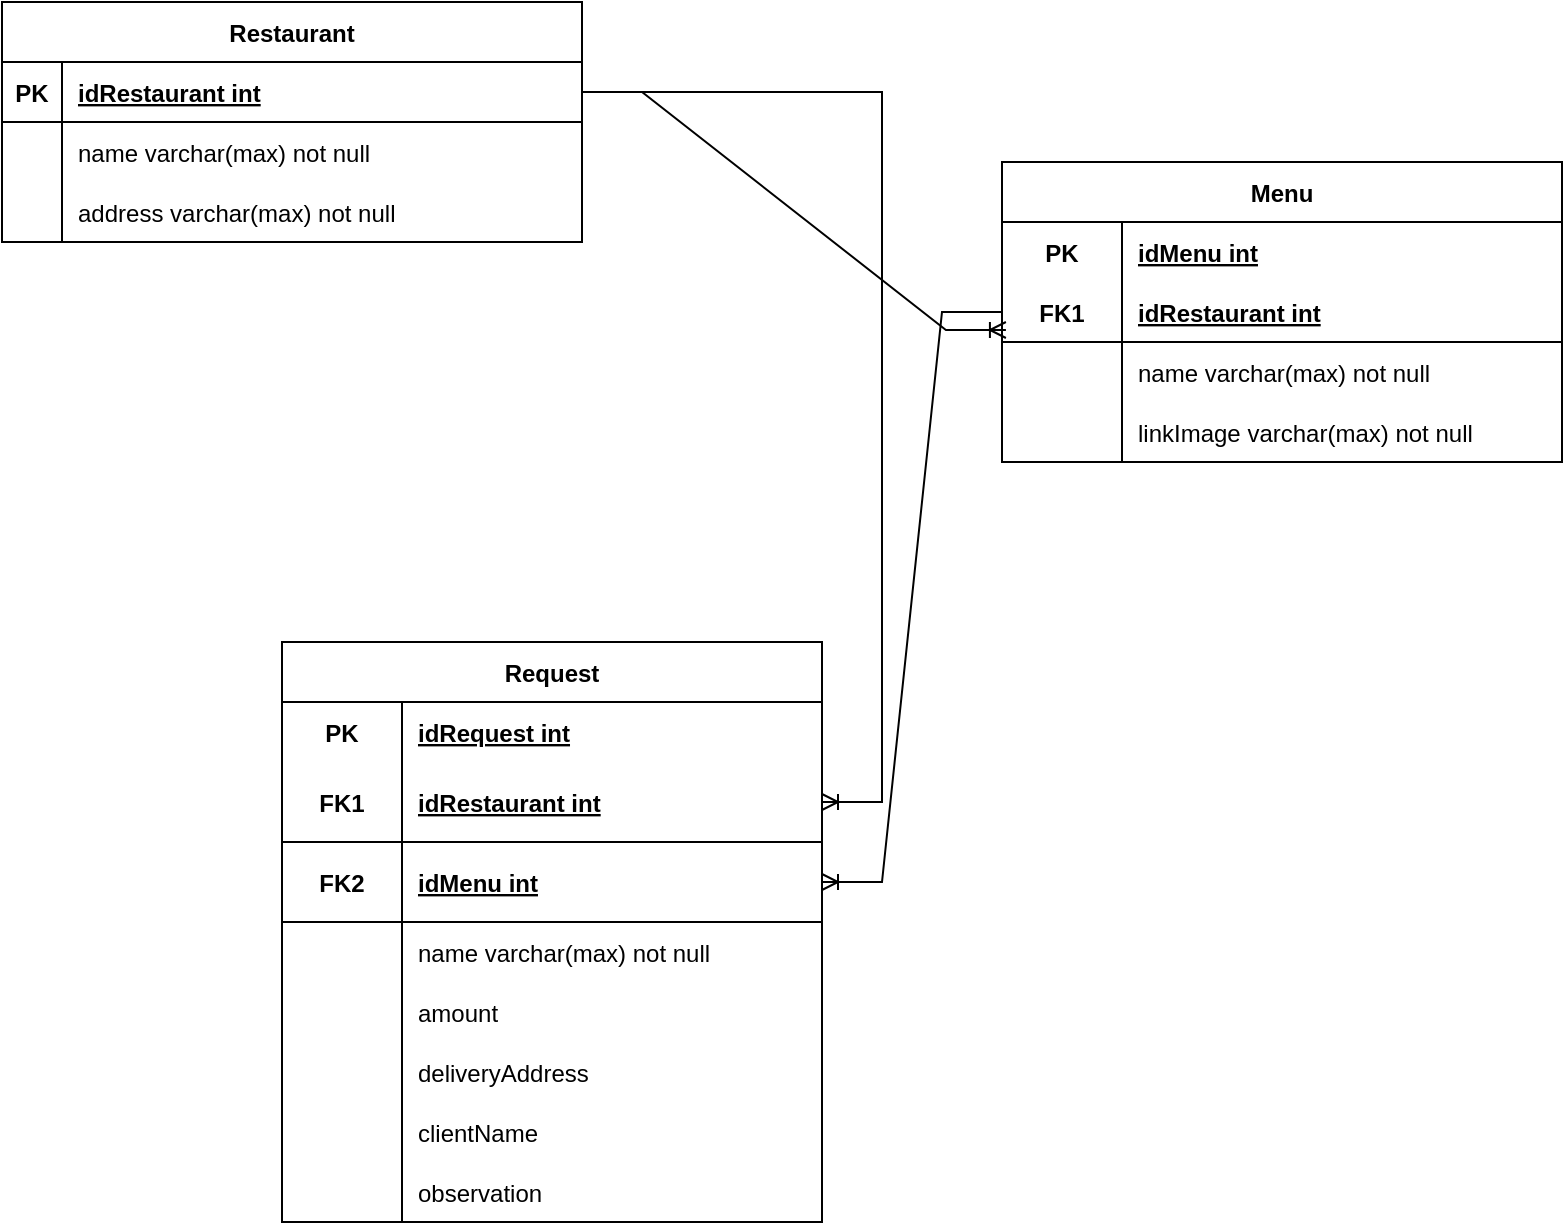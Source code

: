 <mxfile version="17.4.6"><diagram id="R2lEEEUBdFMjLlhIrx00" name="Page-1"><mxGraphModel dx="869" dy="921" grid="1" gridSize="10" guides="1" tooltips="1" connect="1" arrows="1" fold="1" page="1" pageScale="1" pageWidth="850" pageHeight="1100" math="0" shadow="0" extFonts="Permanent Marker^https://fonts.googleapis.com/css?family=Permanent+Marker"><root><mxCell id="0"/><mxCell id="1" parent="0"/><mxCell id="yNgzzCC2CxzcHNZ1vrei-6" value="Restaurant" style="shape=table;startSize=30;container=1;collapsible=1;childLayout=tableLayout;fixedRows=1;rowLines=0;fontStyle=1;align=center;resizeLast=1;" vertex="1" parent="1"><mxGeometry x="80" y="20" width="290" height="120" as="geometry"/></mxCell><mxCell id="yNgzzCC2CxzcHNZ1vrei-7" value="" style="shape=tableRow;horizontal=0;startSize=0;swimlaneHead=0;swimlaneBody=0;fillColor=none;collapsible=0;dropTarget=0;points=[[0,0.5],[1,0.5]];portConstraint=eastwest;top=0;left=0;right=0;bottom=1;" vertex="1" parent="yNgzzCC2CxzcHNZ1vrei-6"><mxGeometry y="30" width="290" height="30" as="geometry"/></mxCell><mxCell id="yNgzzCC2CxzcHNZ1vrei-8" value="PK" style="shape=partialRectangle;connectable=0;fillColor=none;top=0;left=0;bottom=0;right=0;fontStyle=1;overflow=hidden;" vertex="1" parent="yNgzzCC2CxzcHNZ1vrei-7"><mxGeometry width="30" height="30" as="geometry"><mxRectangle width="30" height="30" as="alternateBounds"/></mxGeometry></mxCell><mxCell id="yNgzzCC2CxzcHNZ1vrei-9" value="idRestaurant int" style="shape=partialRectangle;connectable=0;fillColor=none;top=0;left=0;bottom=0;right=0;align=left;spacingLeft=6;fontStyle=5;overflow=hidden;" vertex="1" parent="yNgzzCC2CxzcHNZ1vrei-7"><mxGeometry x="30" width="260" height="30" as="geometry"><mxRectangle width="260" height="30" as="alternateBounds"/></mxGeometry></mxCell><mxCell id="yNgzzCC2CxzcHNZ1vrei-10" value="" style="shape=tableRow;horizontal=0;startSize=0;swimlaneHead=0;swimlaneBody=0;fillColor=none;collapsible=0;dropTarget=0;points=[[0,0.5],[1,0.5]];portConstraint=eastwest;top=0;left=0;right=0;bottom=0;" vertex="1" parent="yNgzzCC2CxzcHNZ1vrei-6"><mxGeometry y="60" width="290" height="30" as="geometry"/></mxCell><mxCell id="yNgzzCC2CxzcHNZ1vrei-11" value="" style="shape=partialRectangle;connectable=0;fillColor=none;top=0;left=0;bottom=0;right=0;editable=1;overflow=hidden;" vertex="1" parent="yNgzzCC2CxzcHNZ1vrei-10"><mxGeometry width="30" height="30" as="geometry"><mxRectangle width="30" height="30" as="alternateBounds"/></mxGeometry></mxCell><mxCell id="yNgzzCC2CxzcHNZ1vrei-12" value="name varchar(max) not null" style="shape=partialRectangle;connectable=0;fillColor=none;top=0;left=0;bottom=0;right=0;align=left;spacingLeft=6;overflow=hidden;" vertex="1" parent="yNgzzCC2CxzcHNZ1vrei-10"><mxGeometry x="30" width="260" height="30" as="geometry"><mxRectangle width="260" height="30" as="alternateBounds"/></mxGeometry></mxCell><mxCell id="yNgzzCC2CxzcHNZ1vrei-13" value="" style="shape=tableRow;horizontal=0;startSize=0;swimlaneHead=0;swimlaneBody=0;fillColor=none;collapsible=0;dropTarget=0;points=[[0,0.5],[1,0.5]];portConstraint=eastwest;top=0;left=0;right=0;bottom=0;" vertex="1" parent="yNgzzCC2CxzcHNZ1vrei-6"><mxGeometry y="90" width="290" height="30" as="geometry"/></mxCell><mxCell id="yNgzzCC2CxzcHNZ1vrei-14" value="" style="shape=partialRectangle;connectable=0;fillColor=none;top=0;left=0;bottom=0;right=0;editable=1;overflow=hidden;" vertex="1" parent="yNgzzCC2CxzcHNZ1vrei-13"><mxGeometry width="30" height="30" as="geometry"><mxRectangle width="30" height="30" as="alternateBounds"/></mxGeometry></mxCell><mxCell id="yNgzzCC2CxzcHNZ1vrei-15" value="address varchar(max) not null" style="shape=partialRectangle;connectable=0;fillColor=none;top=0;left=0;bottom=0;right=0;align=left;spacingLeft=6;overflow=hidden;" vertex="1" parent="yNgzzCC2CxzcHNZ1vrei-13"><mxGeometry x="30" width="260" height="30" as="geometry"><mxRectangle width="260" height="30" as="alternateBounds"/></mxGeometry></mxCell><mxCell id="yNgzzCC2CxzcHNZ1vrei-19" value="Menu" style="shape=table;startSize=30;container=1;collapsible=1;childLayout=tableLayout;fixedRows=1;rowLines=0;fontStyle=1;align=center;resizeLast=1;" vertex="1" parent="1"><mxGeometry x="580" y="100" width="280" height="150" as="geometry"/></mxCell><mxCell id="yNgzzCC2CxzcHNZ1vrei-20" value="" style="shape=tableRow;horizontal=0;startSize=0;swimlaneHead=0;swimlaneBody=0;fillColor=none;collapsible=0;dropTarget=0;points=[[0,0.5],[1,0.5]];portConstraint=eastwest;top=0;left=0;right=0;bottom=0;" vertex="1" parent="yNgzzCC2CxzcHNZ1vrei-19"><mxGeometry y="30" width="280" height="30" as="geometry"/></mxCell><mxCell id="yNgzzCC2CxzcHNZ1vrei-21" value="PK" style="shape=partialRectangle;connectable=0;fillColor=none;top=0;left=0;bottom=0;right=0;fontStyle=1;overflow=hidden;" vertex="1" parent="yNgzzCC2CxzcHNZ1vrei-20"><mxGeometry width="60" height="30" as="geometry"><mxRectangle width="60" height="30" as="alternateBounds"/></mxGeometry></mxCell><mxCell id="yNgzzCC2CxzcHNZ1vrei-22" value="idMenu int" style="shape=partialRectangle;connectable=0;fillColor=none;top=0;left=0;bottom=0;right=0;align=left;spacingLeft=6;fontStyle=5;overflow=hidden;" vertex="1" parent="yNgzzCC2CxzcHNZ1vrei-20"><mxGeometry x="60" width="220" height="30" as="geometry"><mxRectangle width="220" height="30" as="alternateBounds"/></mxGeometry></mxCell><mxCell id="yNgzzCC2CxzcHNZ1vrei-23" value="" style="shape=tableRow;horizontal=0;startSize=0;swimlaneHead=0;swimlaneBody=0;fillColor=none;collapsible=0;dropTarget=0;points=[[0,0.5],[1,0.5]];portConstraint=eastwest;top=0;left=0;right=0;bottom=1;" vertex="1" parent="yNgzzCC2CxzcHNZ1vrei-19"><mxGeometry y="60" width="280" height="30" as="geometry"/></mxCell><mxCell id="yNgzzCC2CxzcHNZ1vrei-24" value="FK1" style="shape=partialRectangle;connectable=0;fillColor=none;top=0;left=0;bottom=0;right=0;fontStyle=1;overflow=hidden;" vertex="1" parent="yNgzzCC2CxzcHNZ1vrei-23"><mxGeometry width="60" height="30" as="geometry"><mxRectangle width="60" height="30" as="alternateBounds"/></mxGeometry></mxCell><mxCell id="yNgzzCC2CxzcHNZ1vrei-25" value="idRestaurant int" style="shape=partialRectangle;connectable=0;fillColor=none;top=0;left=0;bottom=0;right=0;align=left;spacingLeft=6;fontStyle=5;overflow=hidden;" vertex="1" parent="yNgzzCC2CxzcHNZ1vrei-23"><mxGeometry x="60" width="220" height="30" as="geometry"><mxRectangle width="220" height="30" as="alternateBounds"/></mxGeometry></mxCell><mxCell id="yNgzzCC2CxzcHNZ1vrei-26" value="" style="shape=tableRow;horizontal=0;startSize=0;swimlaneHead=0;swimlaneBody=0;fillColor=none;collapsible=0;dropTarget=0;points=[[0,0.5],[1,0.5]];portConstraint=eastwest;top=0;left=0;right=0;bottom=0;" vertex="1" parent="yNgzzCC2CxzcHNZ1vrei-19"><mxGeometry y="90" width="280" height="30" as="geometry"/></mxCell><mxCell id="yNgzzCC2CxzcHNZ1vrei-27" value="" style="shape=partialRectangle;connectable=0;fillColor=none;top=0;left=0;bottom=0;right=0;editable=1;overflow=hidden;" vertex="1" parent="yNgzzCC2CxzcHNZ1vrei-26"><mxGeometry width="60" height="30" as="geometry"><mxRectangle width="60" height="30" as="alternateBounds"/></mxGeometry></mxCell><mxCell id="yNgzzCC2CxzcHNZ1vrei-28" value="name varchar(max) not null" style="shape=partialRectangle;connectable=0;fillColor=none;top=0;left=0;bottom=0;right=0;align=left;spacingLeft=6;overflow=hidden;" vertex="1" parent="yNgzzCC2CxzcHNZ1vrei-26"><mxGeometry x="60" width="220" height="30" as="geometry"><mxRectangle width="220" height="30" as="alternateBounds"/></mxGeometry></mxCell><mxCell id="yNgzzCC2CxzcHNZ1vrei-29" value="" style="shape=tableRow;horizontal=0;startSize=0;swimlaneHead=0;swimlaneBody=0;fillColor=none;collapsible=0;dropTarget=0;points=[[0,0.5],[1,0.5]];portConstraint=eastwest;top=0;left=0;right=0;bottom=0;" vertex="1" parent="yNgzzCC2CxzcHNZ1vrei-19"><mxGeometry y="120" width="280" height="30" as="geometry"/></mxCell><mxCell id="yNgzzCC2CxzcHNZ1vrei-30" value="" style="shape=partialRectangle;connectable=0;fillColor=none;top=0;left=0;bottom=0;right=0;editable=1;overflow=hidden;" vertex="1" parent="yNgzzCC2CxzcHNZ1vrei-29"><mxGeometry width="60" height="30" as="geometry"><mxRectangle width="60" height="30" as="alternateBounds"/></mxGeometry></mxCell><mxCell id="yNgzzCC2CxzcHNZ1vrei-31" value="linkImage varchar(max) not null" style="shape=partialRectangle;connectable=0;fillColor=none;top=0;left=0;bottom=0;right=0;align=left;spacingLeft=6;overflow=hidden;" vertex="1" parent="yNgzzCC2CxzcHNZ1vrei-29"><mxGeometry x="60" width="220" height="30" as="geometry"><mxRectangle width="220" height="30" as="alternateBounds"/></mxGeometry></mxCell><object label="Request" czx="" id="yNgzzCC2CxzcHNZ1vrei-32"><mxCell style="shape=table;startSize=30;container=1;collapsible=1;childLayout=tableLayout;fixedRows=1;rowLines=0;fontStyle=1;align=center;resizeLast=1;" vertex="1" parent="1"><mxGeometry x="220" y="340" width="270" height="290" as="geometry"/></mxCell></object><mxCell id="yNgzzCC2CxzcHNZ1vrei-33" value="" style="shape=tableRow;horizontal=0;startSize=0;swimlaneHead=0;swimlaneBody=0;fillColor=none;collapsible=0;dropTarget=0;points=[[0,0.5],[1,0.5]];portConstraint=eastwest;top=0;left=0;right=0;bottom=0;" vertex="1" parent="yNgzzCC2CxzcHNZ1vrei-32"><mxGeometry y="30" width="270" height="30" as="geometry"/></mxCell><mxCell id="yNgzzCC2CxzcHNZ1vrei-34" value="PK" style="shape=partialRectangle;connectable=0;fillColor=none;top=0;left=0;bottom=0;right=0;fontStyle=1;overflow=hidden;" vertex="1" parent="yNgzzCC2CxzcHNZ1vrei-33"><mxGeometry width="60" height="30" as="geometry"><mxRectangle width="60" height="30" as="alternateBounds"/></mxGeometry></mxCell><mxCell id="yNgzzCC2CxzcHNZ1vrei-35" value="idRequest int" style="shape=partialRectangle;connectable=0;fillColor=none;top=0;left=0;bottom=0;right=0;align=left;spacingLeft=6;fontStyle=5;overflow=hidden;" vertex="1" parent="yNgzzCC2CxzcHNZ1vrei-33"><mxGeometry x="60" width="210" height="30" as="geometry"><mxRectangle width="210" height="30" as="alternateBounds"/></mxGeometry></mxCell><mxCell id="yNgzzCC2CxzcHNZ1vrei-36" value="" style="shape=tableRow;horizontal=0;startSize=0;swimlaneHead=0;swimlaneBody=0;fillColor=none;collapsible=0;dropTarget=0;points=[[0,0.5],[1,0.5]];portConstraint=eastwest;top=0;left=0;right=0;bottom=1;" vertex="1" parent="yNgzzCC2CxzcHNZ1vrei-32"><mxGeometry y="60" width="270" height="40" as="geometry"/></mxCell><mxCell id="yNgzzCC2CxzcHNZ1vrei-37" value="FK1" style="shape=partialRectangle;connectable=0;fillColor=none;top=0;left=0;bottom=0;right=0;fontStyle=1;overflow=hidden;dashed=1;dashPattern=1 4;" vertex="1" parent="yNgzzCC2CxzcHNZ1vrei-36"><mxGeometry width="60" height="40" as="geometry"><mxRectangle width="60" height="40" as="alternateBounds"/></mxGeometry></mxCell><mxCell id="yNgzzCC2CxzcHNZ1vrei-38" value="idRestaurant int" style="shape=partialRectangle;connectable=0;fillColor=none;top=0;left=0;bottom=0;right=0;align=left;spacingLeft=6;fontStyle=5;overflow=hidden;dashed=1;dashPattern=1 4;" vertex="1" parent="yNgzzCC2CxzcHNZ1vrei-36"><mxGeometry x="60" width="210" height="40" as="geometry"><mxRectangle width="210" height="40" as="alternateBounds"/></mxGeometry></mxCell><mxCell id="yNgzzCC2CxzcHNZ1vrei-70" value="" style="shape=tableRow;horizontal=0;startSize=0;swimlaneHead=0;swimlaneBody=0;fillColor=none;collapsible=0;dropTarget=0;points=[[0,0.5],[1,0.5]];portConstraint=eastwest;top=0;left=0;right=0;bottom=1;" vertex="1" parent="yNgzzCC2CxzcHNZ1vrei-32"><mxGeometry y="100" width="270" height="40" as="geometry"/></mxCell><mxCell id="yNgzzCC2CxzcHNZ1vrei-71" value="FK2" style="shape=partialRectangle;connectable=0;fillColor=none;top=0;left=0;bottom=0;right=0;fontStyle=1;overflow=hidden;" vertex="1" parent="yNgzzCC2CxzcHNZ1vrei-70"><mxGeometry width="60" height="40" as="geometry"><mxRectangle width="60" height="40" as="alternateBounds"/></mxGeometry></mxCell><mxCell id="yNgzzCC2CxzcHNZ1vrei-72" value="idMenu int" style="shape=partialRectangle;connectable=0;fillColor=none;top=0;left=0;bottom=0;right=0;align=left;spacingLeft=6;fontStyle=5;overflow=hidden;" vertex="1" parent="yNgzzCC2CxzcHNZ1vrei-70"><mxGeometry x="60" width="210" height="40" as="geometry"><mxRectangle width="210" height="40" as="alternateBounds"/></mxGeometry></mxCell><mxCell id="yNgzzCC2CxzcHNZ1vrei-39" value="" style="shape=tableRow;horizontal=0;startSize=0;swimlaneHead=0;swimlaneBody=0;fillColor=none;collapsible=0;dropTarget=0;points=[[0,0.5],[1,0.5]];portConstraint=eastwest;top=0;left=0;right=0;bottom=0;" vertex="1" parent="yNgzzCC2CxzcHNZ1vrei-32"><mxGeometry y="140" width="270" height="30" as="geometry"/></mxCell><mxCell id="yNgzzCC2CxzcHNZ1vrei-40" value="" style="shape=partialRectangle;connectable=0;fillColor=none;top=0;left=0;bottom=0;right=0;editable=1;overflow=hidden;" vertex="1" parent="yNgzzCC2CxzcHNZ1vrei-39"><mxGeometry width="60" height="30" as="geometry"><mxRectangle width="60" height="30" as="alternateBounds"/></mxGeometry></mxCell><mxCell id="yNgzzCC2CxzcHNZ1vrei-41" value="name varchar(max) not null" style="shape=partialRectangle;connectable=0;fillColor=none;top=0;left=0;bottom=0;right=0;align=left;spacingLeft=6;overflow=hidden;" vertex="1" parent="yNgzzCC2CxzcHNZ1vrei-39"><mxGeometry x="60" width="210" height="30" as="geometry"><mxRectangle width="210" height="30" as="alternateBounds"/></mxGeometry></mxCell><mxCell id="yNgzzCC2CxzcHNZ1vrei-42" value="" style="shape=tableRow;horizontal=0;startSize=0;swimlaneHead=0;swimlaneBody=0;fillColor=none;collapsible=0;dropTarget=0;points=[[0,0.5],[1,0.5]];portConstraint=eastwest;top=0;left=0;right=0;bottom=0;" vertex="1" parent="yNgzzCC2CxzcHNZ1vrei-32"><mxGeometry y="170" width="270" height="30" as="geometry"/></mxCell><mxCell id="yNgzzCC2CxzcHNZ1vrei-43" value="" style="shape=partialRectangle;connectable=0;fillColor=none;top=0;left=0;bottom=0;right=0;editable=1;overflow=hidden;" vertex="1" parent="yNgzzCC2CxzcHNZ1vrei-42"><mxGeometry width="60" height="30" as="geometry"><mxRectangle width="60" height="30" as="alternateBounds"/></mxGeometry></mxCell><mxCell id="yNgzzCC2CxzcHNZ1vrei-44" value="amount" style="shape=partialRectangle;connectable=0;fillColor=none;top=0;left=0;bottom=0;right=0;align=left;spacingLeft=6;overflow=hidden;" vertex="1" parent="yNgzzCC2CxzcHNZ1vrei-42"><mxGeometry x="60" width="210" height="30" as="geometry"><mxRectangle width="210" height="30" as="alternateBounds"/></mxGeometry></mxCell><mxCell id="yNgzzCC2CxzcHNZ1vrei-73" value="" style="shape=tableRow;horizontal=0;startSize=0;swimlaneHead=0;swimlaneBody=0;fillColor=none;collapsible=0;dropTarget=0;points=[[0,0.5],[1,0.5]];portConstraint=eastwest;top=0;left=0;right=0;bottom=0;" vertex="1" parent="yNgzzCC2CxzcHNZ1vrei-32"><mxGeometry y="200" width="270" height="30" as="geometry"/></mxCell><mxCell id="yNgzzCC2CxzcHNZ1vrei-74" value="" style="shape=partialRectangle;connectable=0;fillColor=none;top=0;left=0;bottom=0;right=0;editable=1;overflow=hidden;" vertex="1" parent="yNgzzCC2CxzcHNZ1vrei-73"><mxGeometry width="60" height="30" as="geometry"><mxRectangle width="60" height="30" as="alternateBounds"/></mxGeometry></mxCell><mxCell id="yNgzzCC2CxzcHNZ1vrei-75" value="deliveryAddress" style="shape=partialRectangle;connectable=0;fillColor=none;top=0;left=0;bottom=0;right=0;align=left;spacingLeft=6;overflow=hidden;" vertex="1" parent="yNgzzCC2CxzcHNZ1vrei-73"><mxGeometry x="60" width="210" height="30" as="geometry"><mxRectangle width="210" height="30" as="alternateBounds"/></mxGeometry></mxCell><mxCell id="yNgzzCC2CxzcHNZ1vrei-95" value="" style="shape=tableRow;horizontal=0;startSize=0;swimlaneHead=0;swimlaneBody=0;fillColor=none;collapsible=0;dropTarget=0;points=[[0,0.5],[1,0.5]];portConstraint=eastwest;top=0;left=0;right=0;bottom=0;" vertex="1" parent="yNgzzCC2CxzcHNZ1vrei-32"><mxGeometry y="230" width="270" height="30" as="geometry"/></mxCell><mxCell id="yNgzzCC2CxzcHNZ1vrei-96" value="" style="shape=partialRectangle;connectable=0;fillColor=none;top=0;left=0;bottom=0;right=0;editable=1;overflow=hidden;" vertex="1" parent="yNgzzCC2CxzcHNZ1vrei-95"><mxGeometry width="60" height="30" as="geometry"><mxRectangle width="60" height="30" as="alternateBounds"/></mxGeometry></mxCell><mxCell id="yNgzzCC2CxzcHNZ1vrei-97" value="clientName" style="shape=partialRectangle;connectable=0;fillColor=none;top=0;left=0;bottom=0;right=0;align=left;spacingLeft=6;overflow=hidden;" vertex="1" parent="yNgzzCC2CxzcHNZ1vrei-95"><mxGeometry x="60" width="210" height="30" as="geometry"><mxRectangle width="210" height="30" as="alternateBounds"/></mxGeometry></mxCell><mxCell id="yNgzzCC2CxzcHNZ1vrei-98" value="" style="shape=tableRow;horizontal=0;startSize=0;swimlaneHead=0;swimlaneBody=0;fillColor=none;collapsible=0;dropTarget=0;points=[[0,0.5],[1,0.5]];portConstraint=eastwest;top=0;left=0;right=0;bottom=0;" vertex="1" parent="yNgzzCC2CxzcHNZ1vrei-32"><mxGeometry y="260" width="270" height="30" as="geometry"/></mxCell><mxCell id="yNgzzCC2CxzcHNZ1vrei-99" value="" style="shape=partialRectangle;connectable=0;fillColor=none;top=0;left=0;bottom=0;right=0;editable=1;overflow=hidden;" vertex="1" parent="yNgzzCC2CxzcHNZ1vrei-98"><mxGeometry width="60" height="30" as="geometry"><mxRectangle width="60" height="30" as="alternateBounds"/></mxGeometry></mxCell><mxCell id="yNgzzCC2CxzcHNZ1vrei-100" value="observation" style="shape=partialRectangle;connectable=0;fillColor=none;top=0;left=0;bottom=0;right=0;align=left;spacingLeft=6;overflow=hidden;" vertex="1" parent="yNgzzCC2CxzcHNZ1vrei-98"><mxGeometry x="60" width="210" height="30" as="geometry"><mxRectangle width="210" height="30" as="alternateBounds"/></mxGeometry></mxCell><mxCell id="yNgzzCC2CxzcHNZ1vrei-102" value="" style="edgeStyle=entityRelationEdgeStyle;fontSize=12;html=1;endArrow=ERoneToMany;rounded=0;entryX=0.007;entryY=0.8;entryDx=0;entryDy=0;entryPerimeter=0;" edge="1" parent="1" source="yNgzzCC2CxzcHNZ1vrei-7" target="yNgzzCC2CxzcHNZ1vrei-23"><mxGeometry width="100" height="100" relative="1" as="geometry"><mxPoint x="210" y="140" as="sourcePoint"/><mxPoint x="550" y="170" as="targetPoint"/></mxGeometry></mxCell><mxCell id="yNgzzCC2CxzcHNZ1vrei-103" value="" style="edgeStyle=entityRelationEdgeStyle;fontSize=12;html=1;endArrow=ERoneToMany;rounded=0;" edge="1" parent="1" source="yNgzzCC2CxzcHNZ1vrei-23" target="yNgzzCC2CxzcHNZ1vrei-70"><mxGeometry width="100" height="100" relative="1" as="geometry"><mxPoint x="170" y="330" as="sourcePoint"/><mxPoint x="400" y="540" as="targetPoint"/></mxGeometry></mxCell><mxCell id="yNgzzCC2CxzcHNZ1vrei-104" value="" style="edgeStyle=entityRelationEdgeStyle;fontSize=12;html=1;endArrow=ERoneToMany;rounded=0;" edge="1" parent="1" source="yNgzzCC2CxzcHNZ1vrei-7" target="yNgzzCC2CxzcHNZ1vrei-36"><mxGeometry width="100" height="100" relative="1" as="geometry"><mxPoint x="150" y="290" as="sourcePoint"/><mxPoint x="250" y="190" as="targetPoint"/></mxGeometry></mxCell></root></mxGraphModel></diagram></mxfile>
